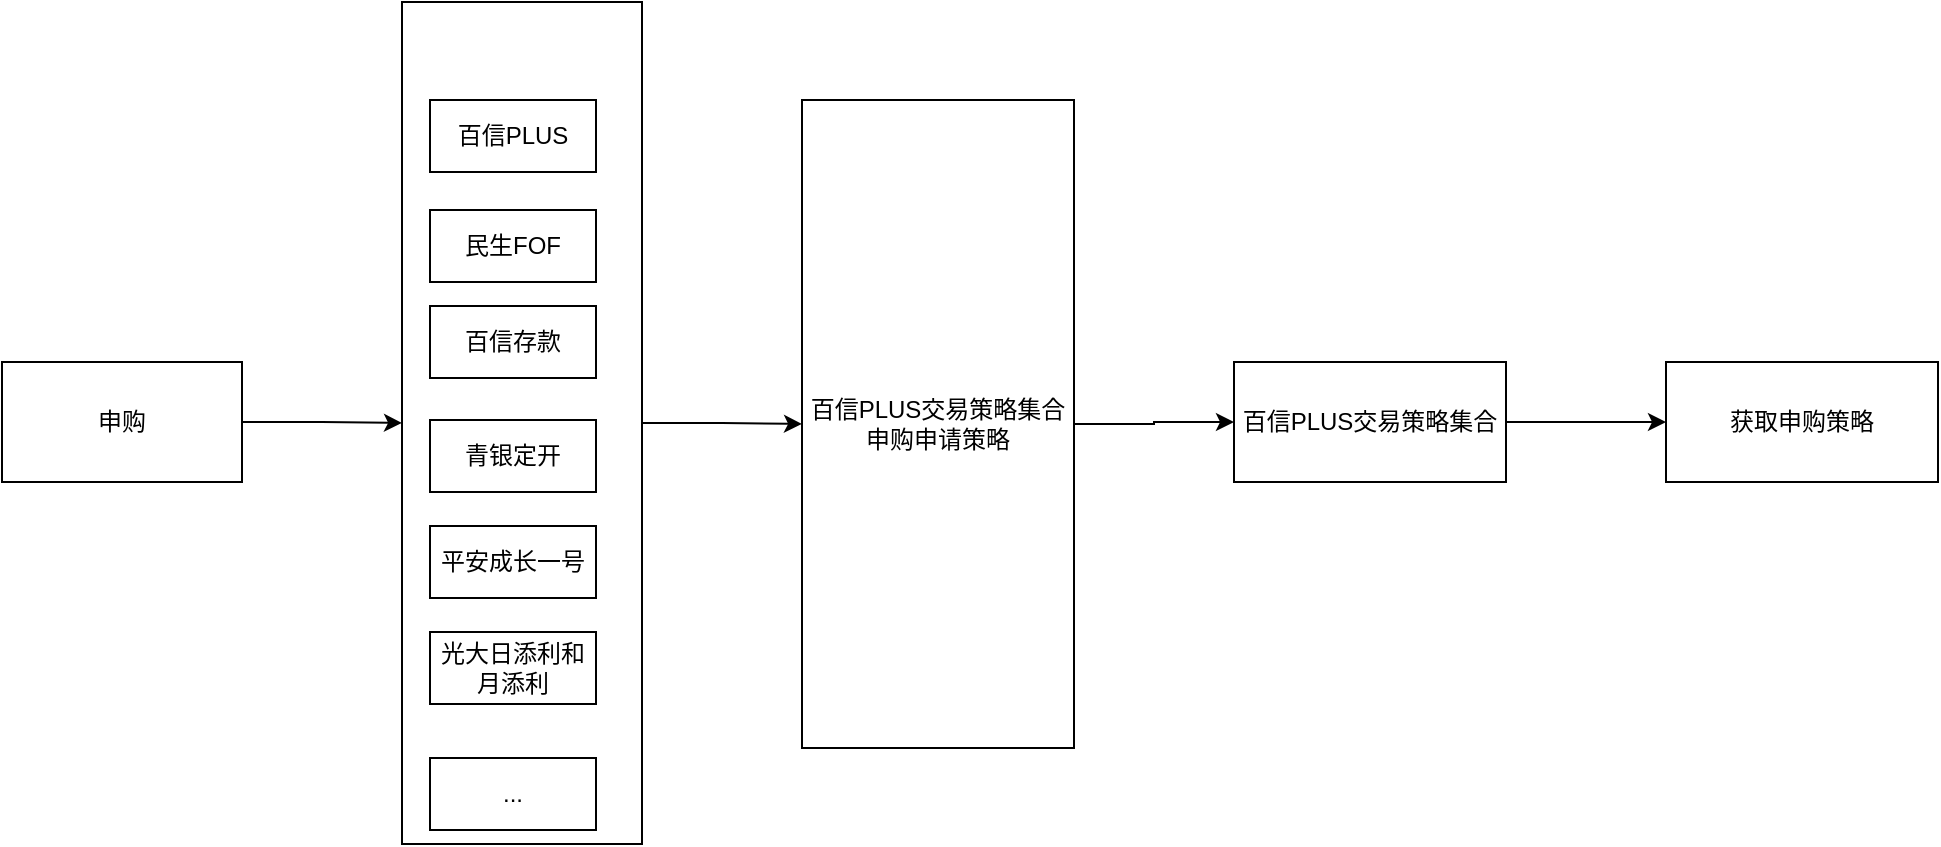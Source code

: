 <mxfile version="14.8.6" type="github">
  <diagram id="C5RBs43oDa-KdzZeNtuy" name="Page-1">
    <mxGraphModel dx="1422" dy="790" grid="0" gridSize="10" guides="1" tooltips="1" connect="1" arrows="1" fold="1" page="1" pageScale="1" pageWidth="1200" pageHeight="1920" math="0" shadow="0">
      <root>
        <mxCell id="WIyWlLk6GJQsqaUBKTNV-0" />
        <mxCell id="WIyWlLk6GJQsqaUBKTNV-1" parent="WIyWlLk6GJQsqaUBKTNV-0" />
        <mxCell id="Dr4ZRQpBwiBQjPsfkBms-7" value="" style="edgeStyle=orthogonalEdgeStyle;rounded=0;orthogonalLoop=1;jettySize=auto;html=1;" edge="1" parent="WIyWlLk6GJQsqaUBKTNV-1" source="Dr4ZRQpBwiBQjPsfkBms-5" target="Dr4ZRQpBwiBQjPsfkBms-6">
          <mxGeometry relative="1" as="geometry" />
        </mxCell>
        <mxCell id="Dr4ZRQpBwiBQjPsfkBms-5" value="申购" style="rounded=0;whiteSpace=wrap;html=1;" vertex="1" parent="WIyWlLk6GJQsqaUBKTNV-1">
          <mxGeometry x="60" y="260" width="120" height="60" as="geometry" />
        </mxCell>
        <mxCell id="Dr4ZRQpBwiBQjPsfkBms-9" value="" style="edgeStyle=orthogonalEdgeStyle;rounded=0;orthogonalLoop=1;jettySize=auto;html=1;" edge="1" parent="WIyWlLk6GJQsqaUBKTNV-1" source="Dr4ZRQpBwiBQjPsfkBms-6" target="Dr4ZRQpBwiBQjPsfkBms-8">
          <mxGeometry relative="1" as="geometry" />
        </mxCell>
        <mxCell id="Dr4ZRQpBwiBQjPsfkBms-6" value="" style="whiteSpace=wrap;html=1;rounded=0;" vertex="1" parent="WIyWlLk6GJQsqaUBKTNV-1">
          <mxGeometry x="260" y="80" width="120" height="421" as="geometry" />
        </mxCell>
        <mxCell id="Dr4ZRQpBwiBQjPsfkBms-11" value="" style="edgeStyle=orthogonalEdgeStyle;rounded=0;orthogonalLoop=1;jettySize=auto;html=1;" edge="1" parent="WIyWlLk6GJQsqaUBKTNV-1" source="Dr4ZRQpBwiBQjPsfkBms-8" target="Dr4ZRQpBwiBQjPsfkBms-10">
          <mxGeometry relative="1" as="geometry" />
        </mxCell>
        <mxCell id="Dr4ZRQpBwiBQjPsfkBms-8" value="&lt;div&gt;百信PLUS交易策略集合&lt;/div&gt;&lt;div&gt;申购申请策略&lt;/div&gt;" style="whiteSpace=wrap;html=1;rounded=0;" vertex="1" parent="WIyWlLk6GJQsqaUBKTNV-1">
          <mxGeometry x="460" y="129" width="136" height="324" as="geometry" />
        </mxCell>
        <mxCell id="Dr4ZRQpBwiBQjPsfkBms-13" value="" style="edgeStyle=orthogonalEdgeStyle;rounded=0;orthogonalLoop=1;jettySize=auto;html=1;" edge="1" parent="WIyWlLk6GJQsqaUBKTNV-1" source="Dr4ZRQpBwiBQjPsfkBms-10" target="Dr4ZRQpBwiBQjPsfkBms-12">
          <mxGeometry relative="1" as="geometry" />
        </mxCell>
        <mxCell id="Dr4ZRQpBwiBQjPsfkBms-10" value="百信PLUS交易策略集合" style="whiteSpace=wrap;html=1;rounded=0;" vertex="1" parent="WIyWlLk6GJQsqaUBKTNV-1">
          <mxGeometry x="676" y="260" width="136" height="60" as="geometry" />
        </mxCell>
        <mxCell id="Dr4ZRQpBwiBQjPsfkBms-12" value="获取申购策略" style="whiteSpace=wrap;html=1;rounded=0;" vertex="1" parent="WIyWlLk6GJQsqaUBKTNV-1">
          <mxGeometry x="892" y="260" width="136" height="60" as="geometry" />
        </mxCell>
        <mxCell id="Dr4ZRQpBwiBQjPsfkBms-14" value="&lt;div&gt;百信PLUS&lt;/div&gt;" style="rounded=0;whiteSpace=wrap;html=1;" vertex="1" parent="WIyWlLk6GJQsqaUBKTNV-1">
          <mxGeometry x="274" y="129" width="83" height="36" as="geometry" />
        </mxCell>
        <mxCell id="Dr4ZRQpBwiBQjPsfkBms-15" value="&lt;div&gt;&lt;div&gt;民生FOF&lt;/div&gt;&lt;/div&gt;" style="rounded=0;whiteSpace=wrap;html=1;" vertex="1" parent="WIyWlLk6GJQsqaUBKTNV-1">
          <mxGeometry x="274" y="184" width="83" height="36" as="geometry" />
        </mxCell>
        <mxCell id="Dr4ZRQpBwiBQjPsfkBms-16" value="&lt;div&gt;青银定开&lt;/div&gt;" style="rounded=0;whiteSpace=wrap;html=1;" vertex="1" parent="WIyWlLk6GJQsqaUBKTNV-1">
          <mxGeometry x="274" y="289" width="83" height="36" as="geometry" />
        </mxCell>
        <mxCell id="Dr4ZRQpBwiBQjPsfkBms-17" value="&lt;div&gt;&lt;div&gt;平安成长一号&lt;/div&gt;&lt;/div&gt;" style="rounded=0;whiteSpace=wrap;html=1;" vertex="1" parent="WIyWlLk6GJQsqaUBKTNV-1">
          <mxGeometry x="274" y="342" width="83" height="36" as="geometry" />
        </mxCell>
        <mxCell id="Dr4ZRQpBwiBQjPsfkBms-18" value="&lt;div&gt;&lt;div&gt;&lt;div&gt;光大日添利和月添利&lt;/div&gt;&lt;/div&gt;&lt;/div&gt;" style="rounded=0;whiteSpace=wrap;html=1;" vertex="1" parent="WIyWlLk6GJQsqaUBKTNV-1">
          <mxGeometry x="274" y="395" width="83" height="36" as="geometry" />
        </mxCell>
        <mxCell id="Dr4ZRQpBwiBQjPsfkBms-19" value="&lt;div&gt;&lt;div&gt;百信存款&lt;/div&gt;&lt;/div&gt;" style="rounded=0;whiteSpace=wrap;html=1;" vertex="1" parent="WIyWlLk6GJQsqaUBKTNV-1">
          <mxGeometry x="274" y="232" width="83" height="36" as="geometry" />
        </mxCell>
        <mxCell id="Dr4ZRQpBwiBQjPsfkBms-22" value="..." style="rounded=0;whiteSpace=wrap;html=1;" vertex="1" parent="WIyWlLk6GJQsqaUBKTNV-1">
          <mxGeometry x="274" y="458" width="83" height="36" as="geometry" />
        </mxCell>
      </root>
    </mxGraphModel>
  </diagram>
</mxfile>
